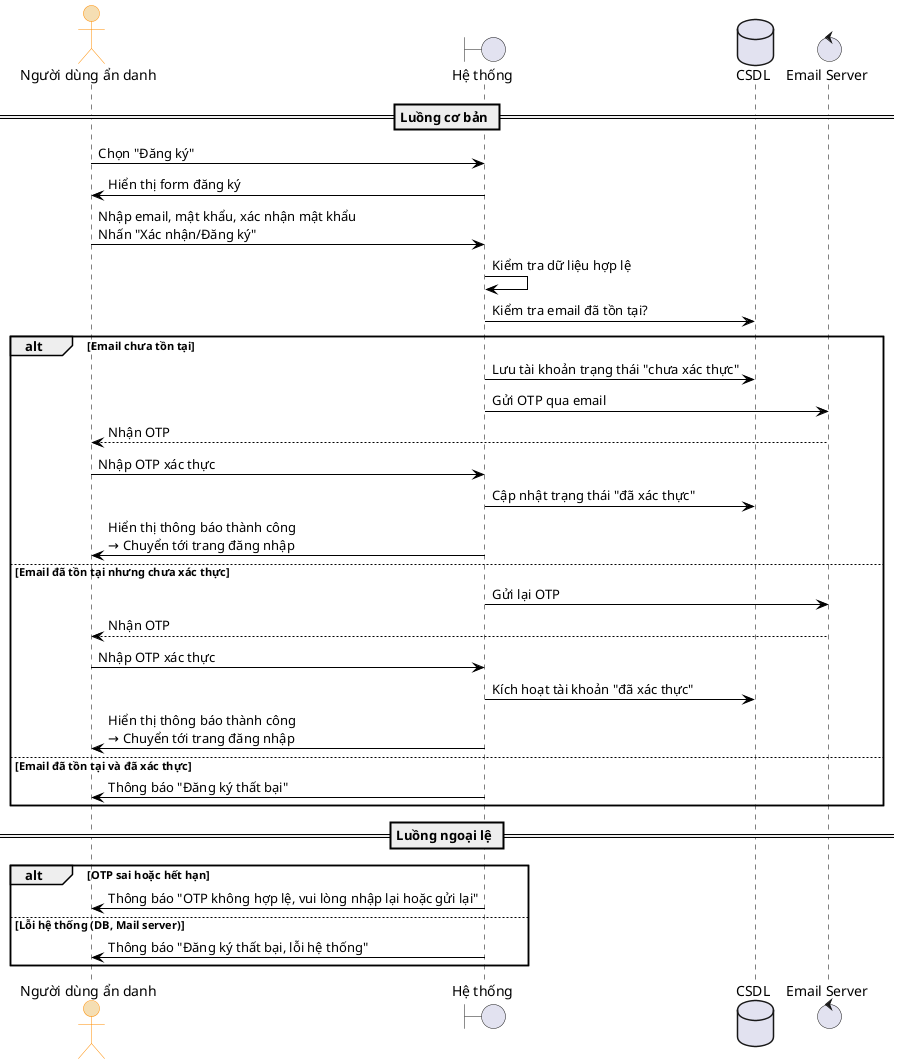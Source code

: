 @startuml UC_Register_SD
skinparam backgroundColor #ffffff
skinparam sequence {
  ArrowColor Black
  LifeLineBorderColor Black
  LifeLineBackgroundColor Wheat
  ParticipantBorderColor DarkOrange
  ParticipantBackgroundColor Wheat
  ActorBorderColor DarkOrange
  ActorBackgroundColor Wheat
}

actor "Người dùng ẩn danh" as User
boundary "Hệ thống" as System
database "CSDL" as DB
control "Email Server" as Mail

== Luồng cơ bản ==
User -> System : Chọn "Đăng ký"
System -> User : Hiển thị form đăng ký

User -> System : Nhập email, mật khẩu, xác nhận mật khẩu\nNhấn "Xác nhận/Đăng ký"
System -> System : Kiểm tra dữ liệu hợp lệ
System -> DB : Kiểm tra email đã tồn tại?

alt Email chưa tồn tại
    System -> DB : Lưu tài khoản trạng thái "chưa xác thực"
    System -> Mail : Gửi OTP qua email
    Mail --> User : Nhận OTP
    User -> System : Nhập OTP xác thực
    System -> DB : Cập nhật trạng thái "đã xác thực"
    System -> User : Hiển thị thông báo thành công\n→ Chuyển tới trang đăng nhập
else Email đã tồn tại nhưng chưa xác thực
    System -> Mail : Gửi lại OTP
    Mail --> User : Nhận OTP
    User -> System : Nhập OTP xác thực
    System -> DB : Kích hoạt tài khoản "đã xác thực"
    System -> User : Hiển thị thông báo thành công\n→ Chuyển tới trang đăng nhập
else Email đã tồn tại và đã xác thực
    System -> User : Thông báo "Đăng ký thất bại"
end

== Luồng ngoại lệ ==
alt OTP sai hoặc hết hạn
    System -> User : Thông báo "OTP không hợp lệ, vui lòng nhập lại hoặc gửi lại"
else Lỗi hệ thống (DB, Mail server)
    System -> User : Thông báo "Đăng ký thất bại, lỗi hệ thống"
end

@enduml
